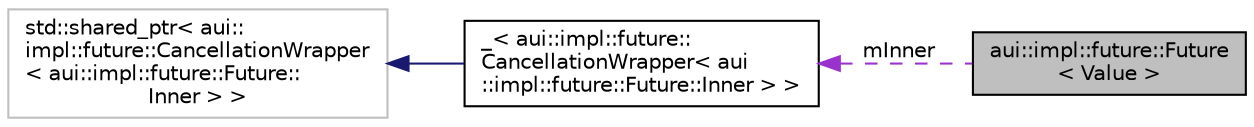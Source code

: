 digraph "aui::impl::future::Future&lt; Value &gt;"
{
 // LATEX_PDF_SIZE
  edge [fontname="Helvetica",fontsize="10",labelfontname="Helvetica",labelfontsize="10"];
  node [fontname="Helvetica",fontsize="10",shape=record];
  rankdir="LR";
  Node1 [label="aui::impl::future::Future\l\< Value \>",height=0.2,width=0.4,color="black", fillcolor="grey75", style="filled", fontcolor="black",tooltip=" "];
  Node2 -> Node1 [dir="back",color="darkorchid3",fontsize="10",style="dashed",label=" mInner" ,fontname="Helvetica"];
  Node2 [label="_\< aui::impl::future::\lCancellationWrapper\< aui\l::impl::future::Future::Inner \> \>",height=0.2,width=0.4,color="black", fillcolor="white", style="filled",URL="$class__.html",tooltip=" "];
  Node3 -> Node2 [dir="back",color="midnightblue",fontsize="10",style="solid",fontname="Helvetica"];
  Node3 [label="std::shared_ptr\< aui::\limpl::future::CancellationWrapper\l\< aui::impl::future::Future::\lInner \> \>",height=0.2,width=0.4,color="grey75", fillcolor="white", style="filled",tooltip=" "];
}
